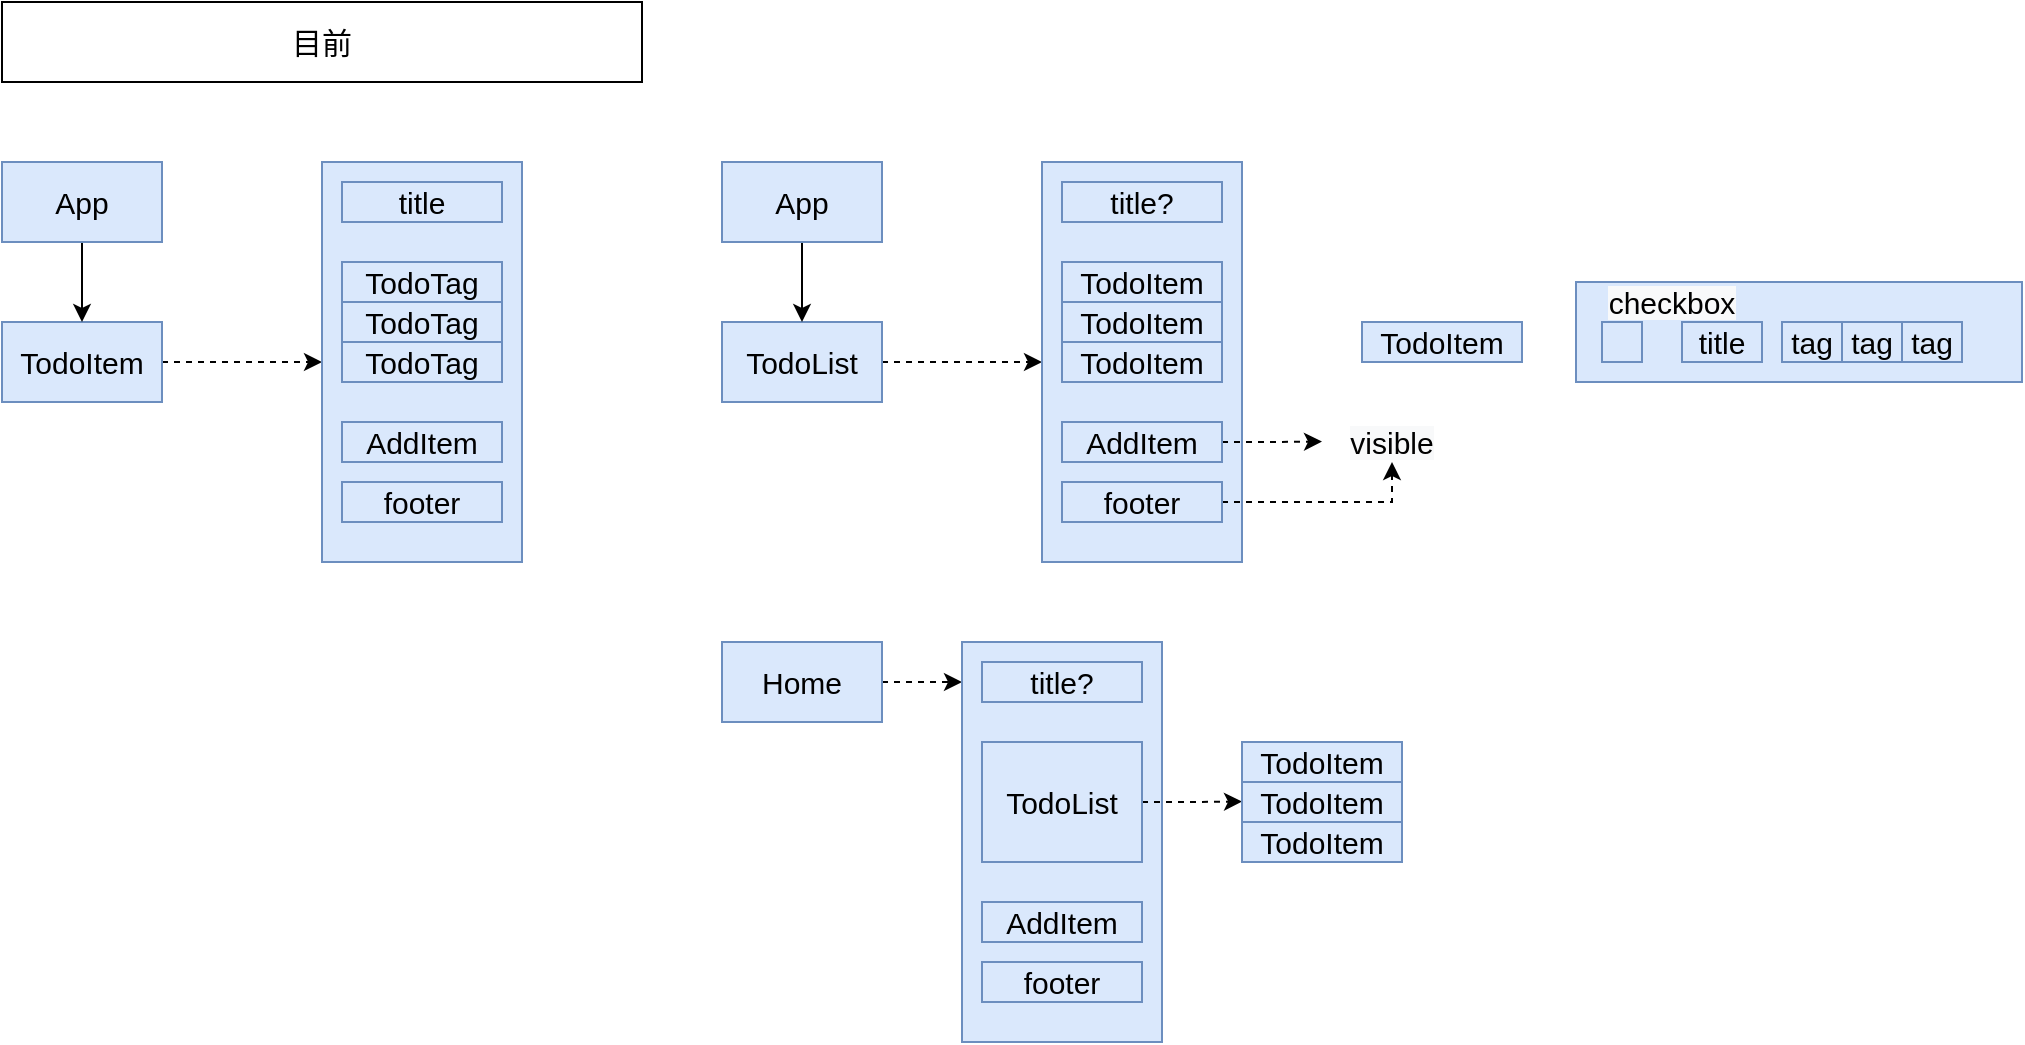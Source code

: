 <mxfile version="15.8.4" type="device"><diagram id="-nzo-vdPTPGcXcQddMfZ" name="第 1 页"><mxGraphModel dx="702" dy="463" grid="1" gridSize="10" guides="1" tooltips="1" connect="1" arrows="1" fold="1" page="1" pageScale="1" pageWidth="827" pageHeight="1169" math="0" shadow="0"><root><mxCell id="0"/><mxCell id="1" parent="0"/><mxCell id="ZmVACpCCEH4foa-YmHvv-33" value="" style="rounded=0;whiteSpace=wrap;html=1;fontSize=15;strokeColor=#6c8ebf;fillColor=#dae8fc;" vertex="1" parent="1"><mxGeometry x="827" y="260" width="223" height="50" as="geometry"/></mxCell><mxCell id="frkQ-H5HWGQL_kjTGF8G-1" value="&lt;font style=&quot;font-size: 15px&quot;&gt;目前&lt;/font&gt;" style="text;html=1;strokeColor=default;fillColor=none;align=center;verticalAlign=middle;whiteSpace=wrap;rounded=0;" parent="1" vertex="1"><mxGeometry x="40" y="120" width="320" height="40" as="geometry"/></mxCell><mxCell id="frkQ-H5HWGQL_kjTGF8G-8" style="edgeStyle=orthogonalEdgeStyle;rounded=0;orthogonalLoop=1;jettySize=auto;html=1;exitX=1;exitY=0.5;exitDx=0;exitDy=0;entryX=0;entryY=0.5;entryDx=0;entryDy=0;fontSize=15;dashed=1;" parent="1" source="frkQ-H5HWGQL_kjTGF8G-2" target="frkQ-H5HWGQL_kjTGF8G-7" edge="1"><mxGeometry relative="1" as="geometry"/></mxCell><mxCell id="frkQ-H5HWGQL_kjTGF8G-2" value="TodoItem" style="rounded=0;whiteSpace=wrap;html=1;fontSize=15;strokeColor=#6c8ebf;fillColor=#dae8fc;" parent="1" vertex="1"><mxGeometry x="40" y="280" width="80" height="40" as="geometry"/></mxCell><mxCell id="frkQ-H5HWGQL_kjTGF8G-4" style="edgeStyle=orthogonalEdgeStyle;rounded=0;orthogonalLoop=1;jettySize=auto;html=1;exitX=0.5;exitY=1;exitDx=0;exitDy=0;fontSize=15;" parent="1" source="frkQ-H5HWGQL_kjTGF8G-3" target="frkQ-H5HWGQL_kjTGF8G-2" edge="1"><mxGeometry relative="1" as="geometry"/></mxCell><mxCell id="frkQ-H5HWGQL_kjTGF8G-3" value="App" style="rounded=0;whiteSpace=wrap;html=1;fontSize=15;strokeColor=#6c8ebf;fillColor=#dae8fc;" parent="1" vertex="1"><mxGeometry x="40" y="200" width="80" height="40" as="geometry"/></mxCell><mxCell id="frkQ-H5HWGQL_kjTGF8G-7" value="" style="rounded=0;whiteSpace=wrap;html=1;fontSize=15;strokeColor=#6c8ebf;fillColor=#dae8fc;" parent="1" vertex="1"><mxGeometry x="200" y="200" width="100" height="200" as="geometry"/></mxCell><mxCell id="frkQ-H5HWGQL_kjTGF8G-9" value="title" style="rounded=0;whiteSpace=wrap;html=1;fontSize=15;strokeColor=#6c8ebf;fillColor=#dae8fc;" parent="1" vertex="1"><mxGeometry x="210" y="210" width="80" height="20" as="geometry"/></mxCell><mxCell id="frkQ-H5HWGQL_kjTGF8G-10" value="TodoTag" style="rounded=0;whiteSpace=wrap;html=1;fontSize=15;strokeColor=#6c8ebf;fillColor=#dae8fc;" parent="1" vertex="1"><mxGeometry x="210" y="250" width="80" height="20" as="geometry"/></mxCell><mxCell id="frkQ-H5HWGQL_kjTGF8G-12" value="TodoTag" style="rounded=0;whiteSpace=wrap;html=1;fontSize=15;strokeColor=#6c8ebf;fillColor=#dae8fc;" parent="1" vertex="1"><mxGeometry x="210" y="270" width="80" height="20" as="geometry"/></mxCell><mxCell id="frkQ-H5HWGQL_kjTGF8G-13" value="TodoTag" style="rounded=0;whiteSpace=wrap;html=1;fontSize=15;strokeColor=#6c8ebf;fillColor=#dae8fc;" parent="1" vertex="1"><mxGeometry x="210" y="290" width="80" height="20" as="geometry"/></mxCell><mxCell id="frkQ-H5HWGQL_kjTGF8G-14" value="AddItem" style="rounded=0;whiteSpace=wrap;html=1;fontSize=15;strokeColor=#6c8ebf;fillColor=#dae8fc;" parent="1" vertex="1"><mxGeometry x="210" y="330" width="80" height="20" as="geometry"/></mxCell><mxCell id="frkQ-H5HWGQL_kjTGF8G-15" value="footer" style="rounded=0;whiteSpace=wrap;html=1;fontSize=15;strokeColor=#6c8ebf;fillColor=#dae8fc;" parent="1" vertex="1"><mxGeometry x="210" y="360" width="80" height="20" as="geometry"/></mxCell><mxCell id="ZmVACpCCEH4foa-YmHvv-1" style="edgeStyle=orthogonalEdgeStyle;rounded=0;orthogonalLoop=1;jettySize=auto;html=1;exitX=1;exitY=0.5;exitDx=0;exitDy=0;entryX=0;entryY=0.5;entryDx=0;entryDy=0;fontSize=15;dashed=1;" edge="1" source="ZmVACpCCEH4foa-YmHvv-2" target="ZmVACpCCEH4foa-YmHvv-5" parent="1"><mxGeometry relative="1" as="geometry"/></mxCell><mxCell id="ZmVACpCCEH4foa-YmHvv-2" value="TodoList" style="rounded=0;whiteSpace=wrap;html=1;fontSize=15;strokeColor=#6c8ebf;fillColor=#dae8fc;" vertex="1" parent="1"><mxGeometry x="400" y="280" width="80" height="40" as="geometry"/></mxCell><mxCell id="ZmVACpCCEH4foa-YmHvv-3" style="edgeStyle=orthogonalEdgeStyle;rounded=0;orthogonalLoop=1;jettySize=auto;html=1;exitX=0.5;exitY=1;exitDx=0;exitDy=0;fontSize=15;" edge="1" source="ZmVACpCCEH4foa-YmHvv-4" target="ZmVACpCCEH4foa-YmHvv-2" parent="1"><mxGeometry relative="1" as="geometry"/></mxCell><mxCell id="ZmVACpCCEH4foa-YmHvv-4" value="App" style="rounded=0;whiteSpace=wrap;html=1;fontSize=15;strokeColor=#6c8ebf;fillColor=#dae8fc;" vertex="1" parent="1"><mxGeometry x="400" y="200" width="80" height="40" as="geometry"/></mxCell><mxCell id="ZmVACpCCEH4foa-YmHvv-5" value="" style="rounded=0;whiteSpace=wrap;html=1;fontSize=15;strokeColor=#6c8ebf;fillColor=#dae8fc;" vertex="1" parent="1"><mxGeometry x="560" y="200" width="100" height="200" as="geometry"/></mxCell><mxCell id="ZmVACpCCEH4foa-YmHvv-6" value="title?" style="rounded=0;whiteSpace=wrap;html=1;fontSize=15;strokeColor=#6c8ebf;fillColor=#dae8fc;" vertex="1" parent="1"><mxGeometry x="570" y="210" width="80" height="20" as="geometry"/></mxCell><mxCell id="ZmVACpCCEH4foa-YmHvv-7" value="TodoItem" style="rounded=0;whiteSpace=wrap;html=1;fontSize=15;strokeColor=#6c8ebf;fillColor=#dae8fc;" vertex="1" parent="1"><mxGeometry x="570" y="250" width="80" height="20" as="geometry"/></mxCell><mxCell id="ZmVACpCCEH4foa-YmHvv-8" value="TodoItem" style="rounded=0;whiteSpace=wrap;html=1;fontSize=15;strokeColor=#6c8ebf;fillColor=#dae8fc;" vertex="1" parent="1"><mxGeometry x="570" y="270" width="80" height="20" as="geometry"/></mxCell><mxCell id="ZmVACpCCEH4foa-YmHvv-9" value="TodoItem" style="rounded=0;whiteSpace=wrap;html=1;fontSize=15;strokeColor=#6c8ebf;fillColor=#dae8fc;" vertex="1" parent="1"><mxGeometry x="570" y="290" width="80" height="20" as="geometry"/></mxCell><mxCell id="ZmVACpCCEH4foa-YmHvv-34" style="edgeStyle=orthogonalEdgeStyle;rounded=0;orthogonalLoop=1;jettySize=auto;html=1;exitX=1;exitY=0.5;exitDx=0;exitDy=0;dashed=1;" edge="1" parent="1" source="ZmVACpCCEH4foa-YmHvv-10"><mxGeometry relative="1" as="geometry"><mxPoint x="700" y="339.759" as="targetPoint"/></mxGeometry></mxCell><mxCell id="ZmVACpCCEH4foa-YmHvv-10" value="AddItem" style="rounded=0;whiteSpace=wrap;html=1;fontSize=15;strokeColor=#6c8ebf;fillColor=#dae8fc;" vertex="1" parent="1"><mxGeometry x="570" y="330" width="80" height="20" as="geometry"/></mxCell><mxCell id="ZmVACpCCEH4foa-YmHvv-36" style="edgeStyle=orthogonalEdgeStyle;rounded=0;orthogonalLoop=1;jettySize=auto;html=1;exitX=1;exitY=0.5;exitDx=0;exitDy=0;dashed=1;entryX=0.5;entryY=1;entryDx=0;entryDy=0;" edge="1" parent="1" source="ZmVACpCCEH4foa-YmHvv-11" target="ZmVACpCCEH4foa-YmHvv-35"><mxGeometry relative="1" as="geometry"><mxPoint x="700" y="370.103" as="targetPoint"/></mxGeometry></mxCell><mxCell id="ZmVACpCCEH4foa-YmHvv-11" value="footer" style="rounded=0;whiteSpace=wrap;html=1;fontSize=15;strokeColor=#6c8ebf;fillColor=#dae8fc;" vertex="1" parent="1"><mxGeometry x="570" y="360" width="80" height="20" as="geometry"/></mxCell><mxCell id="ZmVACpCCEH4foa-YmHvv-20" style="edgeStyle=orthogonalEdgeStyle;rounded=0;orthogonalLoop=1;jettySize=auto;html=1;exitX=1;exitY=0.5;exitDx=0;exitDy=0;dashed=1;" edge="1" parent="1" source="ZmVACpCCEH4foa-YmHvv-12"><mxGeometry relative="1" as="geometry"><mxPoint x="520" y="460" as="targetPoint"/></mxGeometry></mxCell><mxCell id="ZmVACpCCEH4foa-YmHvv-12" value="Home" style="rounded=0;whiteSpace=wrap;html=1;fontSize=15;strokeColor=#6c8ebf;fillColor=#dae8fc;" vertex="1" parent="1"><mxGeometry x="400" y="440" width="80" height="40" as="geometry"/></mxCell><mxCell id="ZmVACpCCEH4foa-YmHvv-13" value="" style="rounded=0;whiteSpace=wrap;html=1;fontSize=15;strokeColor=#6c8ebf;fillColor=#dae8fc;" vertex="1" parent="1"><mxGeometry x="520" y="440" width="100" height="200" as="geometry"/></mxCell><mxCell id="ZmVACpCCEH4foa-YmHvv-14" value="title?" style="rounded=0;whiteSpace=wrap;html=1;fontSize=15;strokeColor=#6c8ebf;fillColor=#dae8fc;" vertex="1" parent="1"><mxGeometry x="530" y="450" width="80" height="20" as="geometry"/></mxCell><mxCell id="ZmVACpCCEH4foa-YmHvv-24" style="edgeStyle=orthogonalEdgeStyle;rounded=0;orthogonalLoop=1;jettySize=auto;html=1;exitX=1;exitY=0.5;exitDx=0;exitDy=0;dashed=1;" edge="1" parent="1" source="ZmVACpCCEH4foa-YmHvv-17"><mxGeometry relative="1" as="geometry"><mxPoint x="660" y="519.759" as="targetPoint"/></mxGeometry></mxCell><mxCell id="ZmVACpCCEH4foa-YmHvv-17" value="TodoList" style="rounded=0;whiteSpace=wrap;html=1;fontSize=15;strokeColor=#6c8ebf;fillColor=#dae8fc;" vertex="1" parent="1"><mxGeometry x="530" y="490" width="80" height="60" as="geometry"/></mxCell><mxCell id="ZmVACpCCEH4foa-YmHvv-18" value="AddItem" style="rounded=0;whiteSpace=wrap;html=1;fontSize=15;strokeColor=#6c8ebf;fillColor=#dae8fc;" vertex="1" parent="1"><mxGeometry x="530" y="570" width="80" height="20" as="geometry"/></mxCell><mxCell id="ZmVACpCCEH4foa-YmHvv-19" value="footer" style="rounded=0;whiteSpace=wrap;html=1;fontSize=15;strokeColor=#6c8ebf;fillColor=#dae8fc;" vertex="1" parent="1"><mxGeometry x="530" y="600" width="80" height="20" as="geometry"/></mxCell><mxCell id="ZmVACpCCEH4foa-YmHvv-21" value="TodoItem" style="rounded=0;whiteSpace=wrap;html=1;fontSize=15;strokeColor=#6c8ebf;fillColor=#dae8fc;" vertex="1" parent="1"><mxGeometry x="660" y="490" width="80" height="20" as="geometry"/></mxCell><mxCell id="ZmVACpCCEH4foa-YmHvv-22" value="TodoItem" style="rounded=0;whiteSpace=wrap;html=1;fontSize=15;strokeColor=#6c8ebf;fillColor=#dae8fc;" vertex="1" parent="1"><mxGeometry x="660" y="510" width="80" height="20" as="geometry"/></mxCell><mxCell id="ZmVACpCCEH4foa-YmHvv-23" value="TodoItem" style="rounded=0;whiteSpace=wrap;html=1;fontSize=15;strokeColor=#6c8ebf;fillColor=#dae8fc;" vertex="1" parent="1"><mxGeometry x="660" y="530" width="80" height="20" as="geometry"/></mxCell><mxCell id="ZmVACpCCEH4foa-YmHvv-25" value="TodoItem" style="rounded=0;whiteSpace=wrap;html=1;fontSize=15;strokeColor=#6c8ebf;fillColor=#dae8fc;" vertex="1" parent="1"><mxGeometry x="720" y="280" width="80" height="20" as="geometry"/></mxCell><mxCell id="ZmVACpCCEH4foa-YmHvv-27" value="" style="rounded=0;whiteSpace=wrap;html=1;fontSize=15;strokeColor=#6c8ebf;fillColor=#dae8fc;" vertex="1" parent="1"><mxGeometry x="840" y="280" width="20" height="20" as="geometry"/></mxCell><mxCell id="ZmVACpCCEH4foa-YmHvv-28" value="title" style="rounded=0;whiteSpace=wrap;html=1;fontSize=15;strokeColor=#6c8ebf;fillColor=#dae8fc;" vertex="1" parent="1"><mxGeometry x="880" y="280" width="40" height="20" as="geometry"/></mxCell><mxCell id="ZmVACpCCEH4foa-YmHvv-29" value="&lt;meta charset=&quot;utf-8&quot;&gt;&lt;span style=&quot;color: rgb(0, 0, 0); font-family: helvetica; font-size: 15px; font-style: normal; font-weight: 400; letter-spacing: normal; text-align: center; text-indent: 0px; text-transform: none; word-spacing: 0px; background-color: rgb(248, 249, 250); display: inline; float: none;&quot;&gt;checkbox&lt;/span&gt;" style="text;html=1;strokeColor=none;fillColor=none;align=center;verticalAlign=middle;whiteSpace=wrap;rounded=0;" vertex="1" parent="1"><mxGeometry x="840" y="260" width="70" height="20" as="geometry"/></mxCell><mxCell id="ZmVACpCCEH4foa-YmHvv-30" value="tag" style="rounded=0;whiteSpace=wrap;html=1;fontSize=15;strokeColor=#6c8ebf;fillColor=#dae8fc;" vertex="1" parent="1"><mxGeometry x="930" y="280" width="30" height="20" as="geometry"/></mxCell><mxCell id="ZmVACpCCEH4foa-YmHvv-31" value="tag" style="rounded=0;whiteSpace=wrap;html=1;fontSize=15;strokeColor=#6c8ebf;fillColor=#dae8fc;" vertex="1" parent="1"><mxGeometry x="960" y="280" width="30" height="20" as="geometry"/></mxCell><mxCell id="ZmVACpCCEH4foa-YmHvv-32" value="tag" style="rounded=0;whiteSpace=wrap;html=1;fontSize=15;strokeColor=#6c8ebf;fillColor=#dae8fc;" vertex="1" parent="1"><mxGeometry x="990" y="280" width="30" height="20" as="geometry"/></mxCell><mxCell id="ZmVACpCCEH4foa-YmHvv-35" value="&lt;span style=&quot;color: rgb(0 , 0 , 0) ; font-family: &amp;#34;helvetica&amp;#34; ; font-size: 15px ; font-style: normal ; font-weight: 400 ; letter-spacing: normal ; text-align: center ; text-indent: 0px ; text-transform: none ; word-spacing: 0px ; background-color: rgb(248 , 249 , 250) ; display: inline ; float: none&quot;&gt;visible&lt;/span&gt;" style="text;html=1;strokeColor=none;fillColor=none;align=center;verticalAlign=middle;whiteSpace=wrap;rounded=0;" vertex="1" parent="1"><mxGeometry x="700" y="330" width="70" height="20" as="geometry"/></mxCell></root></mxGraphModel></diagram></mxfile>